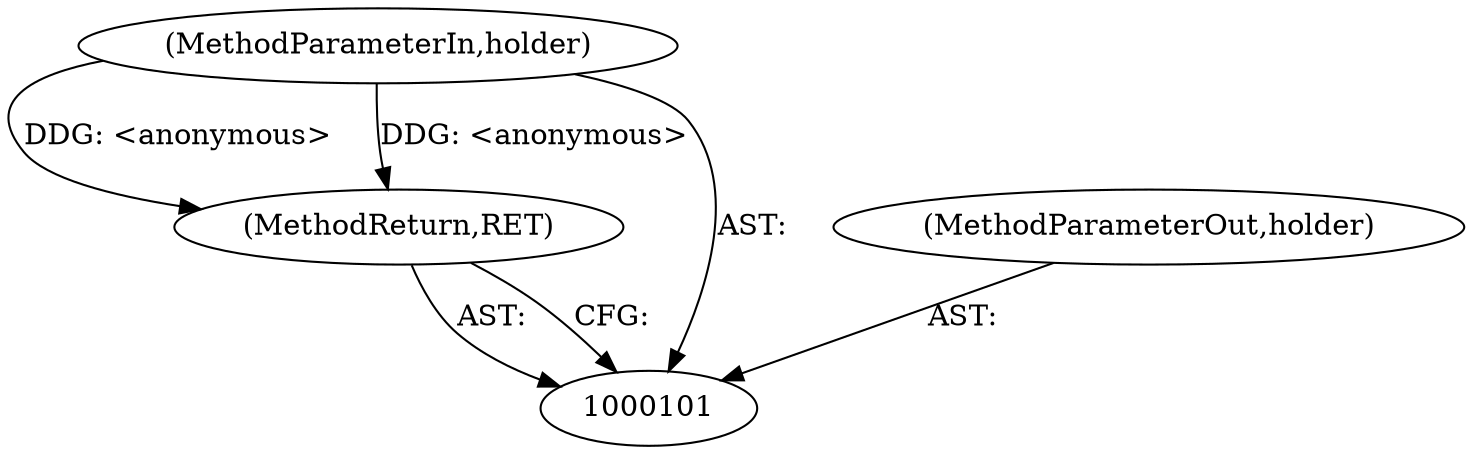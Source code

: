 digraph "0_Chrome_0a242b6c8a66ee530d5b68c74dfabe74e6415d45" {
"1000104" [label="(MethodReturn,RET)"];
"1000102" [label="(MethodParameterIn,holder)"];
"1000131" [label="(MethodParameterOut,holder)"];
"1000104" -> "1000101"  [label="AST: "];
"1000104" -> "1000101"  [label="CFG: "];
"1000102" -> "1000104"  [label="DDG: <anonymous>"];
"1000102" -> "1000101"  [label="AST: "];
"1000102" -> "1000104"  [label="DDG: <anonymous>"];
"1000131" -> "1000101"  [label="AST: "];
}
